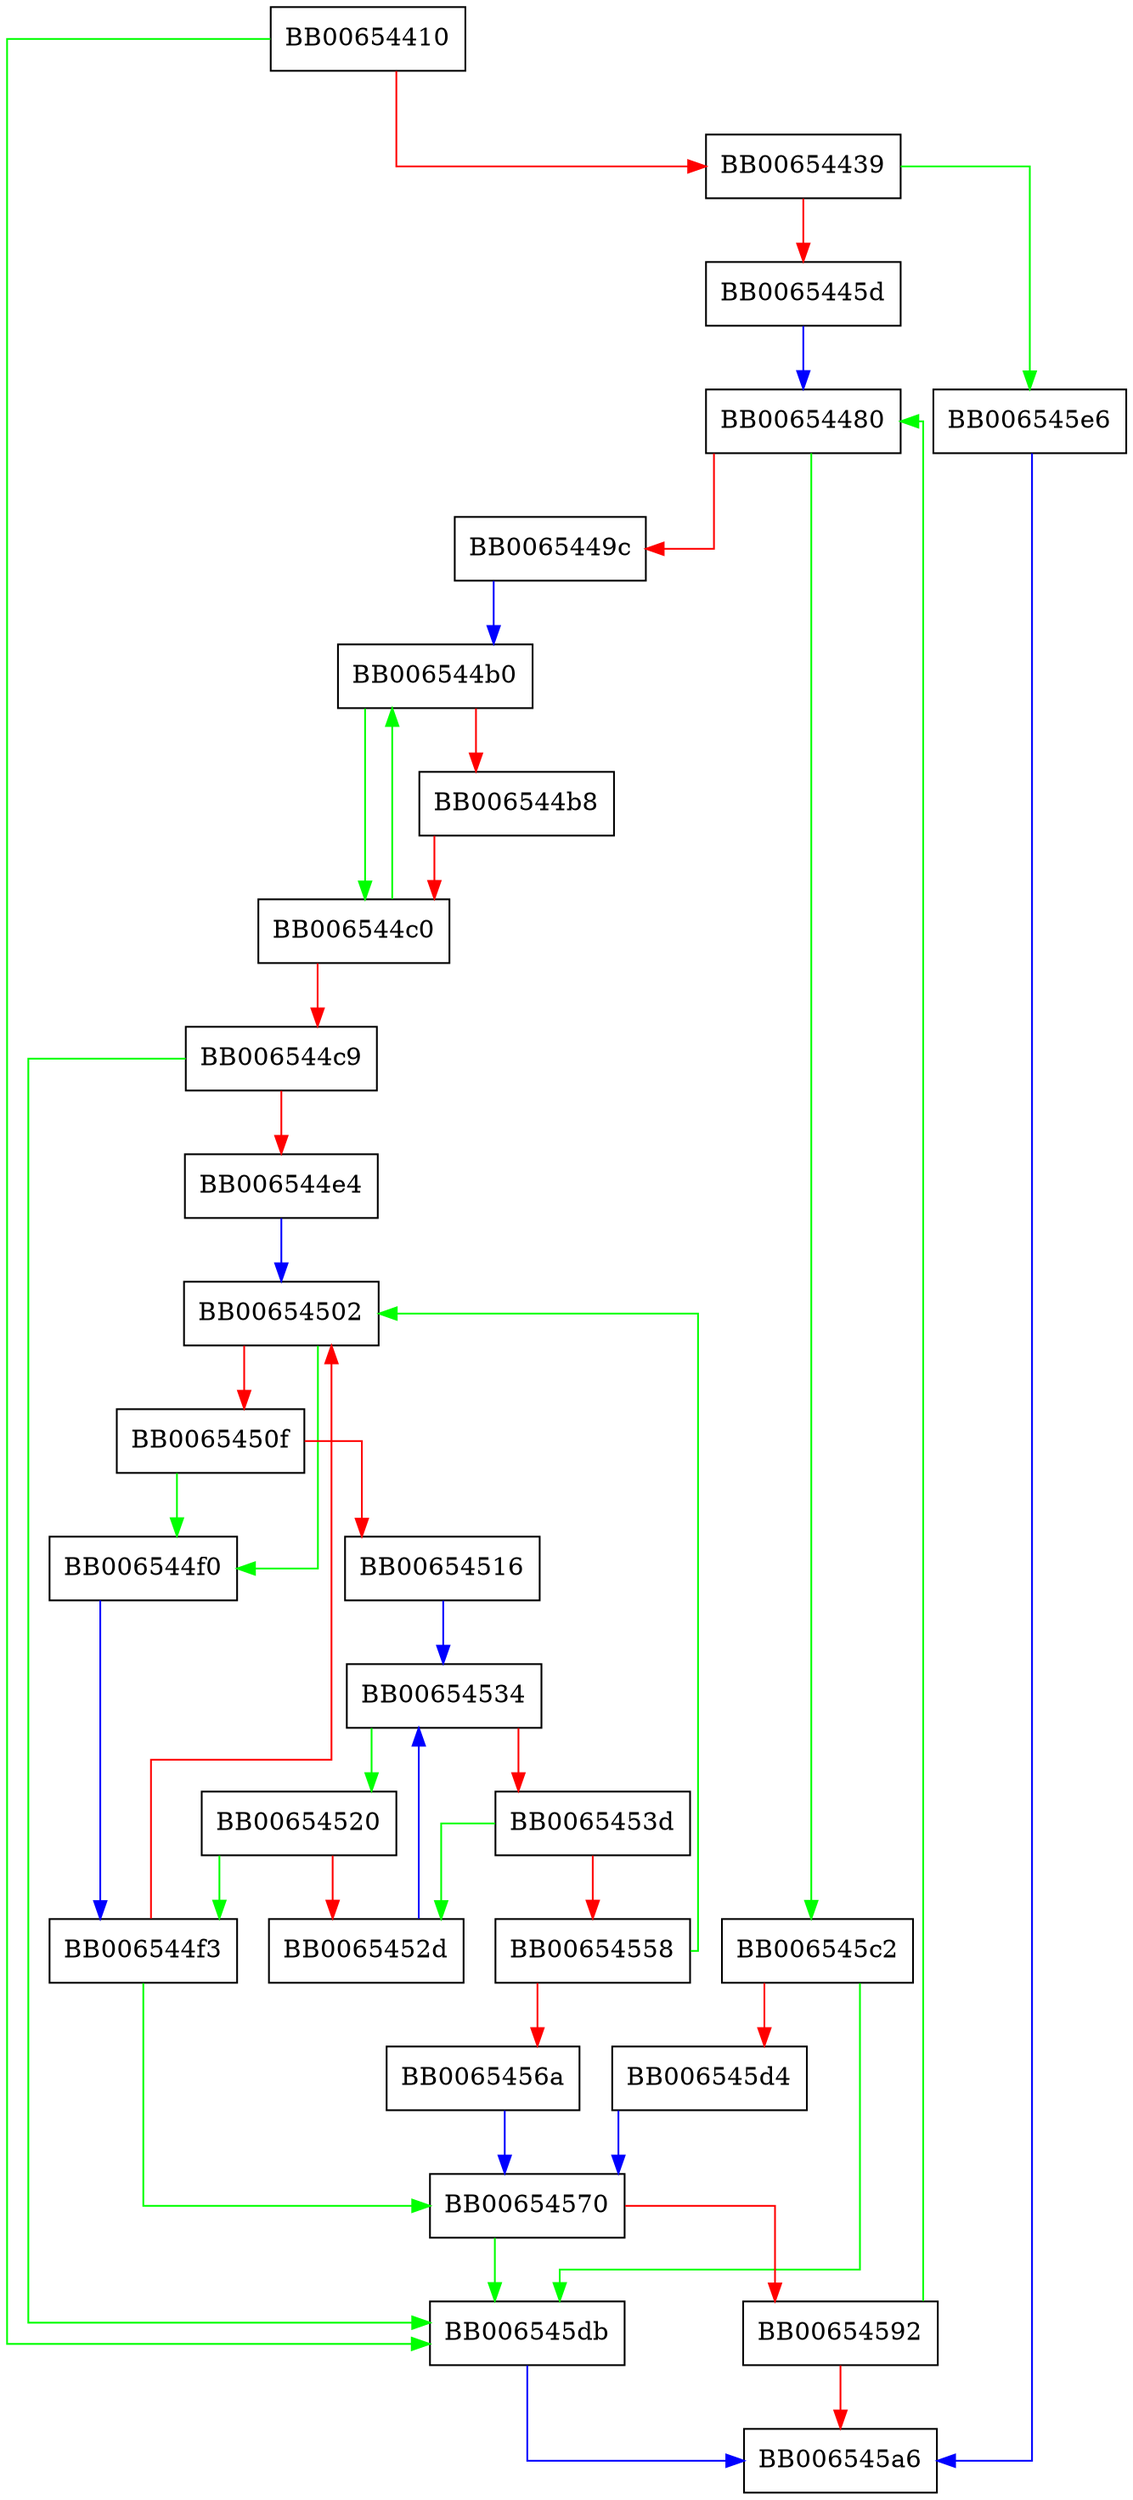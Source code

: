 digraph TXT_DB_write {
  node [shape="box"];
  graph [splines=ortho];
  BB00654410 -> BB006545db [color="green"];
  BB00654410 -> BB00654439 [color="red"];
  BB00654439 -> BB006545e6 [color="green"];
  BB00654439 -> BB0065445d [color="red"];
  BB0065445d -> BB00654480 [color="blue"];
  BB00654480 -> BB006545c2 [color="green"];
  BB00654480 -> BB0065449c [color="red"];
  BB0065449c -> BB006544b0 [color="blue"];
  BB006544b0 -> BB006544c0 [color="green"];
  BB006544b0 -> BB006544b8 [color="red"];
  BB006544b8 -> BB006544c0 [color="red"];
  BB006544c0 -> BB006544b0 [color="green"];
  BB006544c0 -> BB006544c9 [color="red"];
  BB006544c9 -> BB006545db [color="green"];
  BB006544c9 -> BB006544e4 [color="red"];
  BB006544e4 -> BB00654502 [color="blue"];
  BB006544f0 -> BB006544f3 [color="blue"];
  BB006544f3 -> BB00654570 [color="green"];
  BB006544f3 -> BB00654502 [color="red"];
  BB00654502 -> BB006544f0 [color="green"];
  BB00654502 -> BB0065450f [color="red"];
  BB0065450f -> BB006544f0 [color="green"];
  BB0065450f -> BB00654516 [color="red"];
  BB00654516 -> BB00654534 [color="blue"];
  BB00654520 -> BB006544f3 [color="green"];
  BB00654520 -> BB0065452d [color="red"];
  BB0065452d -> BB00654534 [color="blue"];
  BB00654534 -> BB00654520 [color="green"];
  BB00654534 -> BB0065453d [color="red"];
  BB0065453d -> BB0065452d [color="green"];
  BB0065453d -> BB00654558 [color="red"];
  BB00654558 -> BB00654502 [color="green"];
  BB00654558 -> BB0065456a [color="red"];
  BB0065456a -> BB00654570 [color="blue"];
  BB00654570 -> BB006545db [color="green"];
  BB00654570 -> BB00654592 [color="red"];
  BB00654592 -> BB00654480 [color="green"];
  BB00654592 -> BB006545a6 [color="red"];
  BB006545c2 -> BB006545db [color="green"];
  BB006545c2 -> BB006545d4 [color="red"];
  BB006545d4 -> BB00654570 [color="blue"];
  BB006545db -> BB006545a6 [color="blue"];
  BB006545e6 -> BB006545a6 [color="blue"];
}